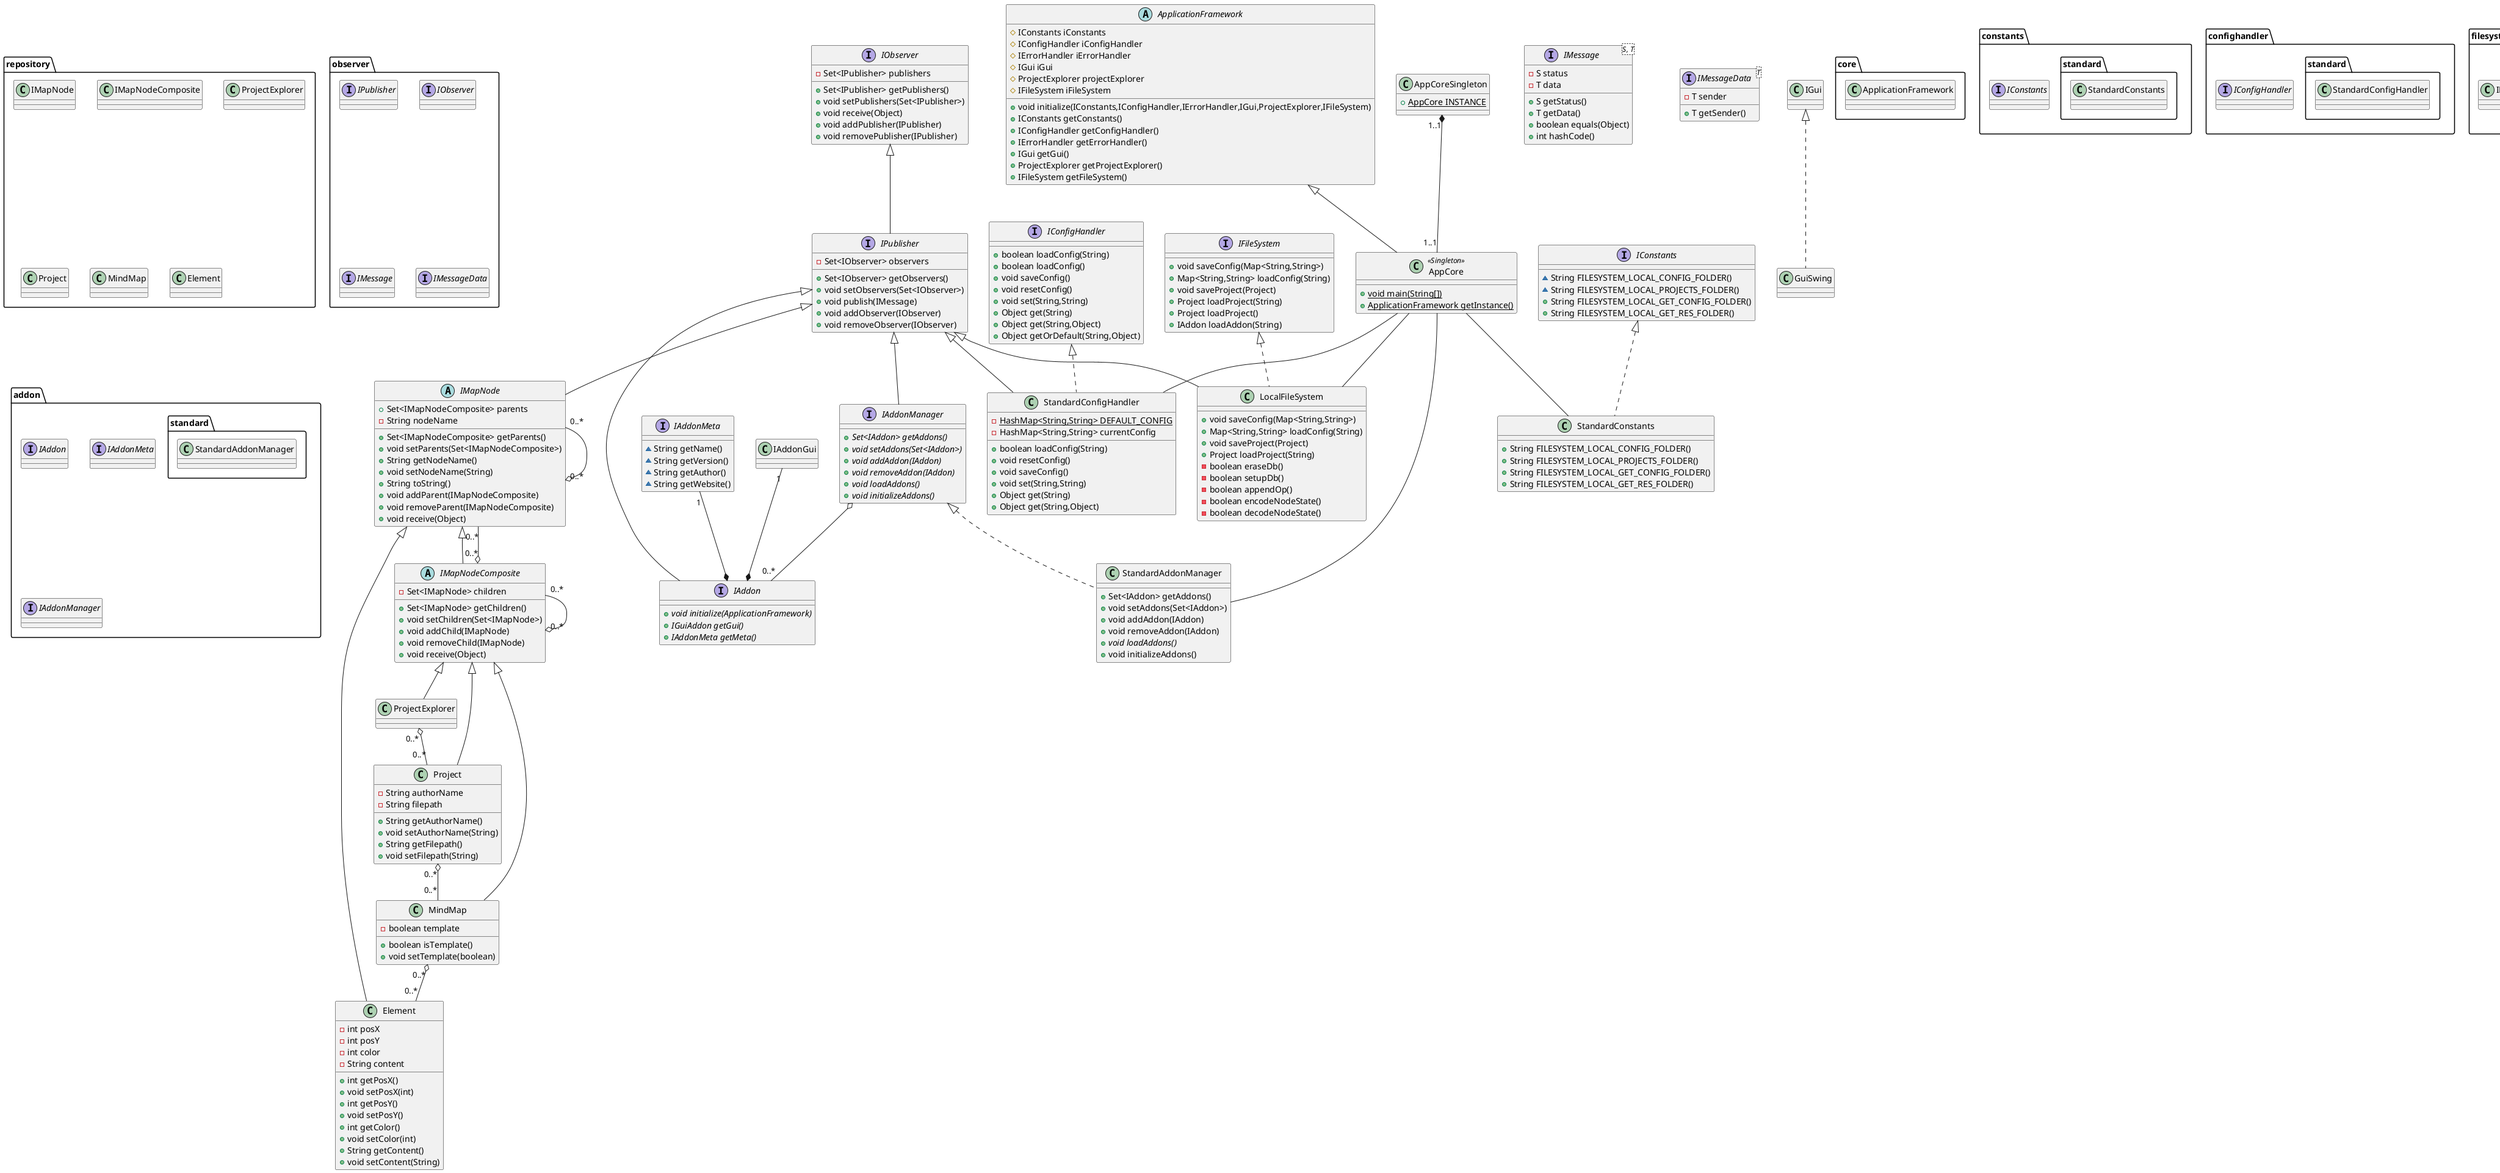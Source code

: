@startuml

' --- ApplicationFramework ---

package core {
    class ApplicationFramework
}

class AppCore <<Singleton>> {
+ {static} void main(String[])
+ {static} ApplicationFramework getInstance()
}
class AppCoreSingleton {
+ {static} AppCore INSTANCE
}
abstract class ApplicationFramework {
# IConstants iConstants
# IConfigHandler iConfigHandler
# IErrorHandler iErrorHandler
# IGui iGui
# ProjectExplorer projectExplorer
# IFileSystem iFileSystem
+ void initialize(IConstants,IConfigHandler,IErrorHandler,IGui,ProjectExplorer,IFileSystem)
+ IConstants getConstants()
+ IConfigHandler getConfigHandler()
+ IErrorHandler getErrorHandler()
+ IGui getGui()
+ ProjectExplorer getProjectExplorer()
+ IFileSystem getFileSystem()
}

' --- Repository ---

package repository {
    class IMapNode
    class IMapNodeComposite
    class ProjectExplorer
    class Project
    class MindMap
    class Element
}

abstract class IMapNode {
+ Set<IMapNodeComposite> parents
- String nodeName
+ Set<IMapNodeComposite> getParents()
+ void setParents(Set<IMapNodeComposite>)
+ String getNodeName()
+ void setNodeName(String)
+ String toString()
+ void addParent(IMapNodeComposite)
+ void removeParent(IMapNodeComposite)
+ void receive(Object)
}
abstract class IMapNodeComposite {
- Set<IMapNode> children
+ Set<IMapNode> getChildren()
+ void setChildren(Set<IMapNode>)
+ void addChild(IMapNode)
+ void removeChild(IMapNode)
+ void receive(Object)
}
class ProjectExplorer {
}
class Project {
- String authorName
- String filepath
+ String getAuthorName()
+ void setAuthorName(String)
+ String getFilepath()
+ void setFilepath(String)
}
class MindMap {
- boolean template
+ boolean isTemplate()
+ void setTemplate(boolean)
}
class Element {
- int posX
- int posY
- int color
- String content
+ int getPosX()
+ void setPosX(int)
+ int getPosY()
+ void setPosY()
+ int getColor()
+ void setColor(int)
+ String getContent()
+ void setContent(String)
}

' --- Observer ---

package observer {
    interface IPublisher
    interface IObserver
    interface IMessage
    interface IMessageData
}

interface IPublisher {
- Set<IObserver> observers
+ Set<IObserver> getObservers()
+ void setObservers(Set<IObserver>)
+ void publish(IMessage)
+ void addObserver(IObserver)
+ void removeObserver(IObserver)
}
interface IObserver {
- Set<IPublisher> publishers
+ Set<IPublisher> getPublishers()
+ void setPublishers(Set<IPublisher>)
+ void receive(Object)
+ void addPublisher(IPublisher)
+ void removePublisher(IPublisher)
}
interface IMessage<S, T> {
- S status
- T data
+ S getStatus()
+ T getData()
+ boolean equals(Object)
+ int hashCode()
}
interface IMessageData<T> {
- T sender
+ T getSender()
}

' --- Addon ---

package addon {
    interface IAddon
    interface IAddonMeta
    interface IAddonManager
}

interface IAddon {
+ {abstract} void initialize(ApplicationFramework)
+ {abstract} IGuiAddon getGui()
+ {abstract} IAddonMeta getMeta()
}

interface IAddonMeta {
~ String getName()
~ String getVersion()
~ String getAuthor()
~ String getWebsite()
}

interface IAddonManager {
+ {abstract} Set<IAddon> getAddons()
+ {abstract} void setAddons(Set<IAddon>)
+ {abstract} void addAddon(IAddon)
+ {abstract} void removeAddon(IAddon)
+ {abstract} void loadAddons()
+ {abstract} void initializeAddons()
}

package addon.standard {
    class StandardAddonManager
}

class StandardAddonManager {
+ Set<IAddon> getAddons()
+ void setAddons(Set<IAddon>)
+ void addAddon(IAddon)
+ void removeAddon(IAddon)
+ {abstract} void loadAddons()
+ void initializeAddons()
}

' --- Constants ---

package constants {
    interface IConstants
}

interface IConstants {
~ String FILESYSTEM_LOCAL_CONFIG_FOLDER()
~ String FILESYSTEM_LOCAL_PROJECTS_FOLDER()
+ String FILESYSTEM_LOCAL_GET_CONFIG_FOLDER()
+ String FILESYSTEM_LOCAL_GET_RES_FOLDER()
}

package constants.standard {
    class StandardConstants
}

class StandardConstants {
+ String FILESYSTEM_LOCAL_CONFIG_FOLDER()
+ String FILESYSTEM_LOCAL_PROJECTS_FOLDER()
+ String FILESYSTEM_LOCAL_GET_CONFIG_FOLDER()
+ String FILESYSTEM_LOCAL_GET_RES_FOLDER()
}

' --- ConfigHandler ---

package confighandler {
    interface IConfigHandler
}

interface IConfigHandler {
+ boolean loadConfig(String)
+ boolean loadConfig()
+ void saveConfig()
+ void resetConfig()
+ void set(String,String)
+ Object get(String)
+ Object get(String,Object)
+ Object getOrDefault(String,Object)
}

package confighandler.standard {
    class StandardConfigHandler
}

class StandardConfigHandler {
- {static} HashMap<String,String> DEFAULT_CONFIG
- HashMap<String,String> currentConfig
+ boolean loadConfig(String)
+ void resetConfig()
+ void saveConfig()
+ void set(String,String)
+ Object get(String)
+ Object get(String,Object)
}

' --- Filesystem ---

package filesystem {
    class IFileSystem
}

interface IFileSystem {
+ void saveConfig(Map<String,String>)
+ Map<String,String> loadConfig(String)
+ void saveProject(Project)
+ Project loadProject(String)
+ Project loadProject()
+ IAddon loadAddon(String)
}

package filesystem.local {
    class LocalFileSystem
}

class LocalFileSystem {
+ void saveConfig(Map<String,String>)
+ Map<String,String> loadConfig(String)
+ void saveProject(Project)
+ Project loadProject(String)
- boolean eraseDb()
- boolean setupDb()
- boolean appendOp()
- boolean encodeNodeState()
- boolean decodeNodeState()
}

' --- GUI ---

' --- GUI.Swing? ---

' --- Relations ---

ApplicationFramework <|-- AppCore
AppCoreSingleton "1..1" *-- "1..1" AppCore
IMapNode <|-- IMapNodeComposite
IMapNode "0..*" --o "0..*" IMapNodeComposite
IMapNode "0..*" --o "0..*" IMapNode
IMapNodeComposite "0..*" --o "0..*" IMapNodeComposite
IMapNodeComposite <|-- ProjectExplorer
ProjectExplorer "0..*" o-- "0..*" Project
Project "0..*" o-- "0..*" MindMap
MindMap "0..*" o-- "0..*" Element
IMapNodeComposite <|-- Project
IMapNodeComposite <|-- MindMap
IMapNode <|-- Element

IAddonManager o-- "0..*" IAddon
IAddonMeta "1" --* IAddon
IAddonGui "1" --* IAddon
IAddonManager <|.. StandardAddonManager

IConstants <|.. StandardConstants
IConfigHandler <|.. StandardConfigHandler

IGui <|.. GuiSwing

IFileSystem <|.. LocalFileSystem

IObserver <|-- IPublisher
IPublisher <|-- IMapNode
IPublisher <|-- IAddon
IPublisher <|-- IAddonManager
IPublisher <|-- LocalFileSystem
IPublisher <|-- StandardConfigHandler

AppCore -- StandardAddonManager
AppCore -- StandardConstants
AppCore -- LocalFileSystem
AppCore -- StandardConfigHandler

@enduml